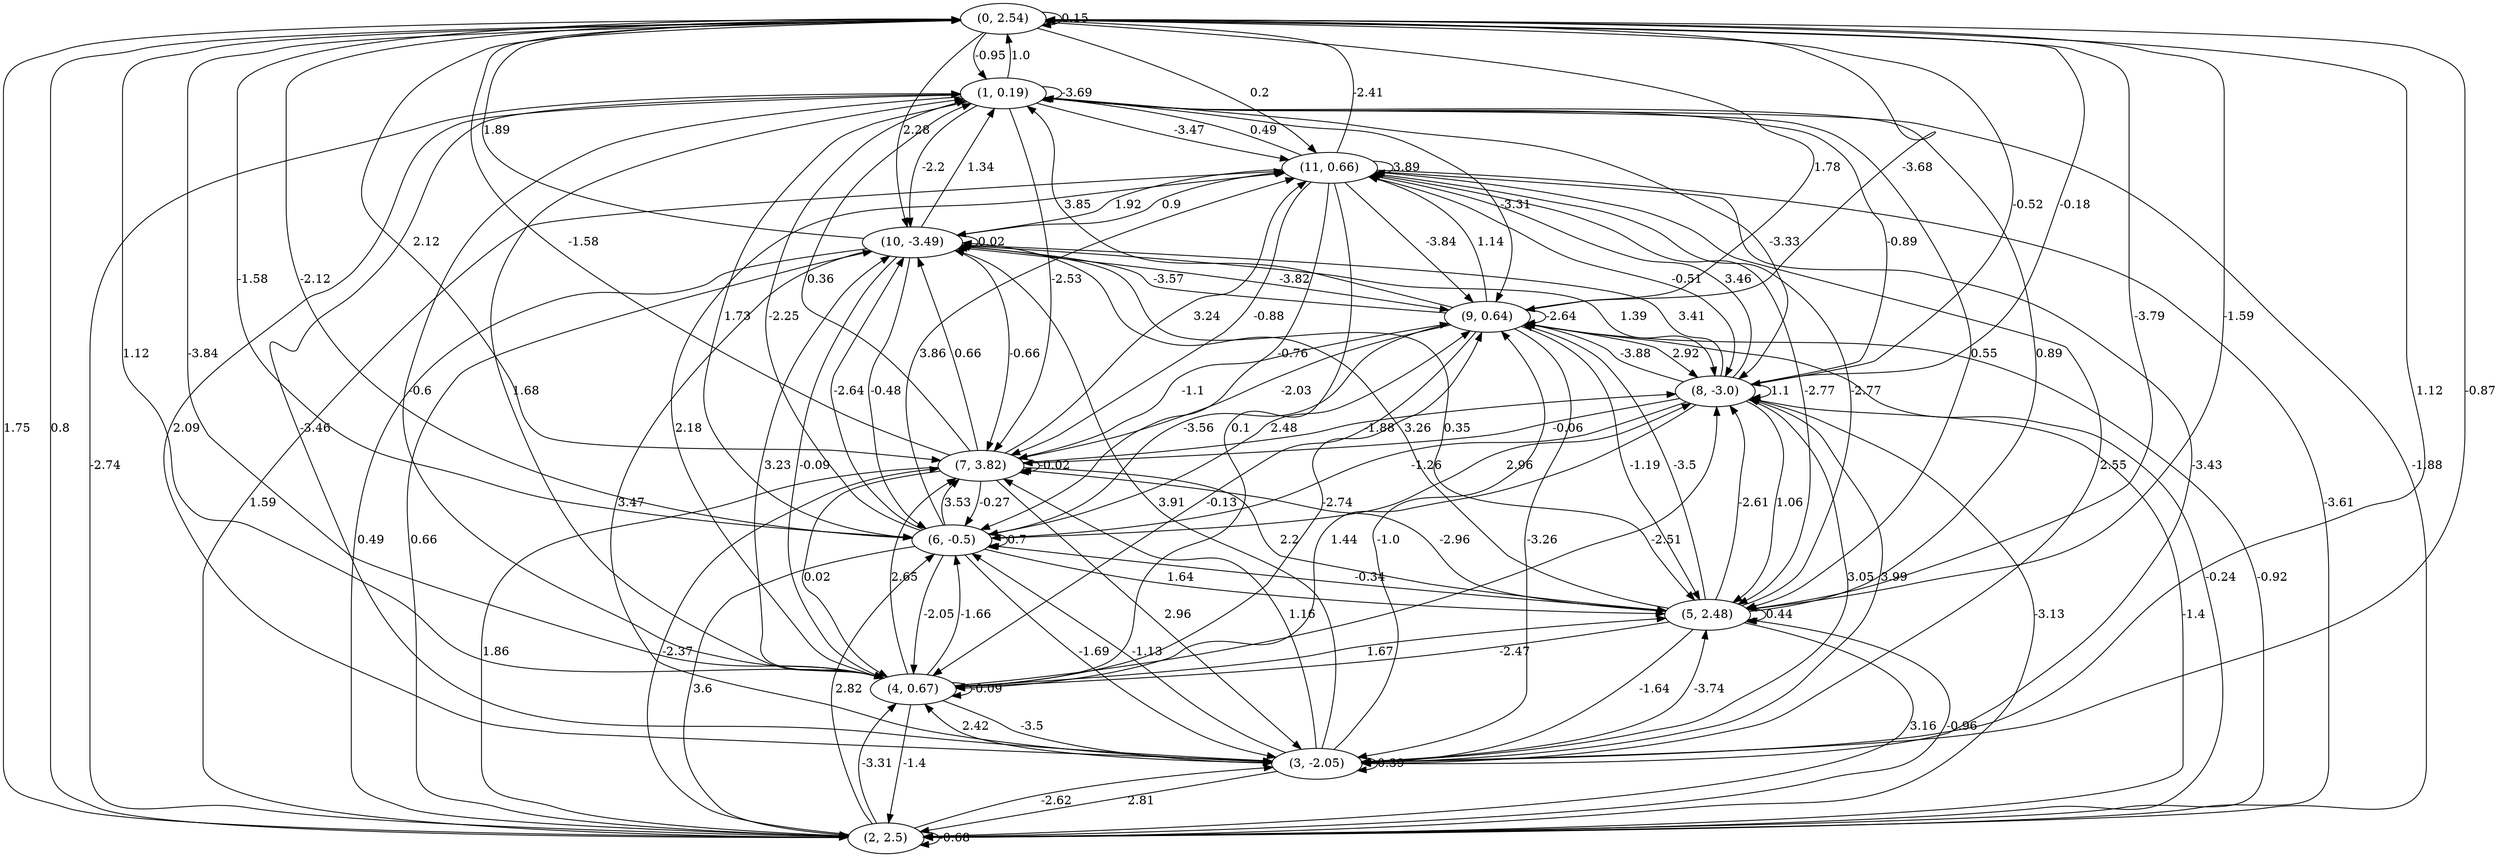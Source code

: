 digraph {
    0 [ label = "(0, 2.54)" ]
    1 [ label = "(1, 0.19)" ]
    2 [ label = "(2, 2.5)" ]
    3 [ label = "(3, -2.05)" ]
    4 [ label = "(4, 0.67)" ]
    5 [ label = "(5, 2.48)" ]
    6 [ label = "(6, -0.5)" ]
    7 [ label = "(7, 3.82)" ]
    8 [ label = "(8, -3.0)" ]
    9 [ label = "(9, 0.64)" ]
    10 [ label = "(10, -3.49)" ]
    11 [ label = "(11, 0.66)" ]
    0 -> 0 [ label = "0.15" ]
    1 -> 1 [ label = "-3.69" ]
    2 -> 2 [ label = "-0.68" ]
    3 -> 3 [ label = "0.39" ]
    4 -> 4 [ label = "-0.09" ]
    5 -> 5 [ label = "0.44" ]
    6 -> 6 [ label = "0.7" ]
    7 -> 7 [ label = "-0.02" ]
    8 -> 8 [ label = "1.1" ]
    9 -> 9 [ label = "-2.64" ]
    10 -> 10 [ label = "0.02" ]
    11 -> 11 [ label = "3.89" ]
    1 -> 0 [ label = "1.0" ]
    2 -> 0 [ label = "0.8" ]
    3 -> 0 [ label = "-0.87" ]
    4 -> 0 [ label = "-3.84" ]
    5 -> 0 [ label = "-1.59" ]
    6 -> 0 [ label = "-2.12" ]
    7 -> 0 [ label = "-1.58" ]
    8 -> 0 [ label = "-0.18" ]
    9 -> 0 [ label = "-3.68" ]
    10 -> 0 [ label = "1.89" ]
    11 -> 0 [ label = "-2.41" ]
    0 -> 1 [ label = "-0.95" ]
    2 -> 1 [ label = "-2.74" ]
    3 -> 1 [ label = "-3.46" ]
    4 -> 1 [ label = "1.68" ]
    5 -> 1 [ label = "0.89" ]
    6 -> 1 [ label = "-2.25" ]
    7 -> 1 [ label = "0.36" ]
    8 -> 1 [ label = "-0.89" ]
    9 -> 1 [ label = "3.85" ]
    10 -> 1 [ label = "1.34" ]
    11 -> 1 [ label = "0.49" ]
    0 -> 2 [ label = "1.75" ]
    1 -> 2 [ label = "-1.88" ]
    3 -> 2 [ label = "2.81" ]
    4 -> 2 [ label = "-1.4" ]
    5 -> 2 [ label = "3.16" ]
    6 -> 2 [ label = "3.6" ]
    7 -> 2 [ label = "1.86" ]
    8 -> 2 [ label = "-3.13" ]
    9 -> 2 [ label = "-0.24" ]
    10 -> 2 [ label = "0.49" ]
    11 -> 2 [ label = "-3.61" ]
    0 -> 3 [ label = "1.12" ]
    1 -> 3 [ label = "2.09" ]
    2 -> 3 [ label = "-2.62" ]
    4 -> 3 [ label = "-3.5" ]
    5 -> 3 [ label = "-1.64" ]
    6 -> 3 [ label = "-1.69" ]
    7 -> 3 [ label = "2.96" ]
    8 -> 3 [ label = "3.05" ]
    9 -> 3 [ label = "-3.26" ]
    10 -> 3 [ label = "3.47" ]
    11 -> 3 [ label = "-3.43" ]
    0 -> 4 [ label = "1.12" ]
    1 -> 4 [ label = "-0.6" ]
    2 -> 4 [ label = "-3.31" ]
    3 -> 4 [ label = "2.42" ]
    5 -> 4 [ label = "-2.47" ]
    6 -> 4 [ label = "-2.05" ]
    7 -> 4 [ label = "0.02" ]
    8 -> 4 [ label = "1.44" ]
    9 -> 4 [ label = "-0.13" ]
    10 -> 4 [ label = "-0.09" ]
    11 -> 4 [ label = "0.1" ]
    0 -> 5 [ label = "-3.79" ]
    1 -> 5 [ label = "0.55" ]
    2 -> 5 [ label = "-0.96" ]
    3 -> 5 [ label = "-3.74" ]
    4 -> 5 [ label = "1.67" ]
    6 -> 5 [ label = "1.64" ]
    7 -> 5 [ label = "2.2" ]
    8 -> 5 [ label = "1.06" ]
    9 -> 5 [ label = "-1.19" ]
    10 -> 5 [ label = "0.35" ]
    11 -> 5 [ label = "-2.77" ]
    0 -> 6 [ label = "-1.58" ]
    1 -> 6 [ label = "1.73" ]
    2 -> 6 [ label = "2.82" ]
    3 -> 6 [ label = "-1.13" ]
    4 -> 6 [ label = "-1.66" ]
    5 -> 6 [ label = "-0.34" ]
    7 -> 6 [ label = "-0.27" ]
    8 -> 6 [ label = "-1.26" ]
    9 -> 6 [ label = "-3.56" ]
    10 -> 6 [ label = "-0.48" ]
    11 -> 6 [ label = "-0.76" ]
    0 -> 7 [ label = "2.12" ]
    1 -> 7 [ label = "-2.53" ]
    2 -> 7 [ label = "-2.37" ]
    3 -> 7 [ label = "1.16" ]
    4 -> 7 [ label = "2.65" ]
    5 -> 7 [ label = "-2.96" ]
    6 -> 7 [ label = "3.53" ]
    8 -> 7 [ label = "-0.06" ]
    9 -> 7 [ label = "-2.03" ]
    10 -> 7 [ label = "-0.66" ]
    11 -> 7 [ label = "-0.88" ]
    0 -> 8 [ label = "-0.52" ]
    1 -> 8 [ label = "-3.33" ]
    2 -> 8 [ label = "-1.4" ]
    3 -> 8 [ label = "3.99" ]
    4 -> 8 [ label = "-2.51" ]
    5 -> 8 [ label = "-2.61" ]
    6 -> 8 [ label = "2.96" ]
    7 -> 8 [ label = "-1.88" ]
    9 -> 8 [ label = "2.92" ]
    10 -> 8 [ label = "1.39" ]
    11 -> 8 [ label = "-0.51" ]
    0 -> 9 [ label = "1.78" ]
    1 -> 9 [ label = "-3.31" ]
    2 -> 9 [ label = "-0.92" ]
    3 -> 9 [ label = "-1.0" ]
    4 -> 9 [ label = "-2.74" ]
    5 -> 9 [ label = "-3.5" ]
    6 -> 9 [ label = "2.48" ]
    7 -> 9 [ label = "-1.1" ]
    8 -> 9 [ label = "-3.88" ]
    10 -> 9 [ label = "-3.82" ]
    11 -> 9 [ label = "-3.84" ]
    0 -> 10 [ label = "2.28" ]
    1 -> 10 [ label = "-2.2" ]
    2 -> 10 [ label = "0.66" ]
    3 -> 10 [ label = "3.91" ]
    4 -> 10 [ label = "3.23" ]
    5 -> 10 [ label = "3.26" ]
    6 -> 10 [ label = "-2.64" ]
    7 -> 10 [ label = "0.66" ]
    8 -> 10 [ label = "3.41" ]
    9 -> 10 [ label = "-3.57" ]
    11 -> 10 [ label = "1.92" ]
    0 -> 11 [ label = "0.2" ]
    1 -> 11 [ label = "-3.47" ]
    2 -> 11 [ label = "1.59" ]
    3 -> 11 [ label = "2.55" ]
    4 -> 11 [ label = "2.18" ]
    5 -> 11 [ label = "-2.77" ]
    6 -> 11 [ label = "3.86" ]
    7 -> 11 [ label = "3.24" ]
    8 -> 11 [ label = "3.46" ]
    9 -> 11 [ label = "1.14" ]
    10 -> 11 [ label = "0.9" ]
}

